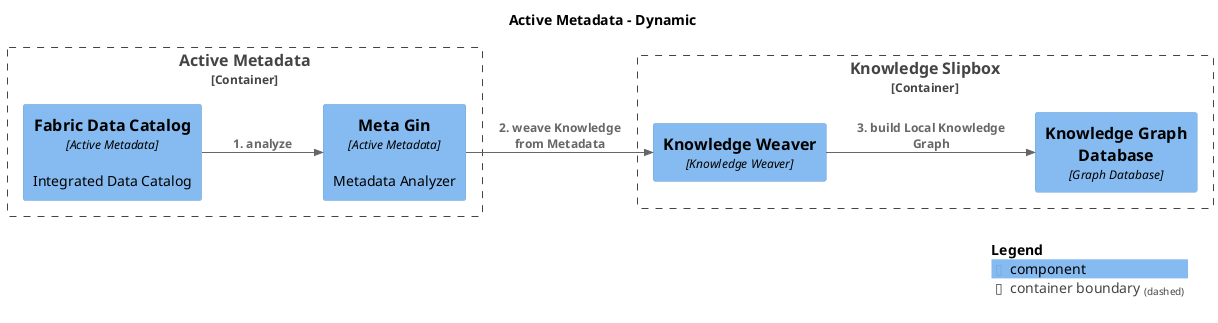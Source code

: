 @startuml
set separator none
title Active Metadata - Dynamic

left to right direction

!include <C4/C4>
!include <C4/C4_Context>
!include <C4/C4_Component>

skinparam svgDimensionStyle false
skinparam preserveAspectRatio meet
Container_Boundary("DataFabric.KnowledgeSlipbox_boundary", "Knowledge Slipbox", $tags="") {
  Component(DataFabric.KnowledgeSlipbox.KnowledgeWeaver, "Knowledge Weaver", "Knowledge Weaver", $tags="")
  Component(DataFabric.KnowledgeSlipbox.KnowledgeGraphDatabase, "Knowledge Graph Database", "Graph Database", $tags="")
}

Container_Boundary("DataFabric.ActiveMetadata_boundary", "Active Metadata", $tags="") {
  Component(DataFabric.ActiveMetadata.MetaGin, "Meta Gin", "Active Metadata", "Metadata Analyzer", $tags="")
  Component(DataFabric.ActiveMetadata.FabricDataCatalog, "Fabric Data Catalog", "Active Metadata", "Integrated Data Catalog", $tags="")
}

Rel_D(DataFabric.ActiveMetadata.FabricDataCatalog, DataFabric.ActiveMetadata.MetaGin, "1. analyze", $tags="")
Rel_D(DataFabric.ActiveMetadata.MetaGin, DataFabric.KnowledgeSlipbox.KnowledgeWeaver, "2. weave Knowledge from Metadata", $tags="")
Rel_D(DataFabric.KnowledgeSlipbox.KnowledgeWeaver, DataFabric.KnowledgeSlipbox.KnowledgeGraphDatabase, "3. build Local Knowledge Graph", $tags="")

SHOW_LEGEND(true)
@enduml